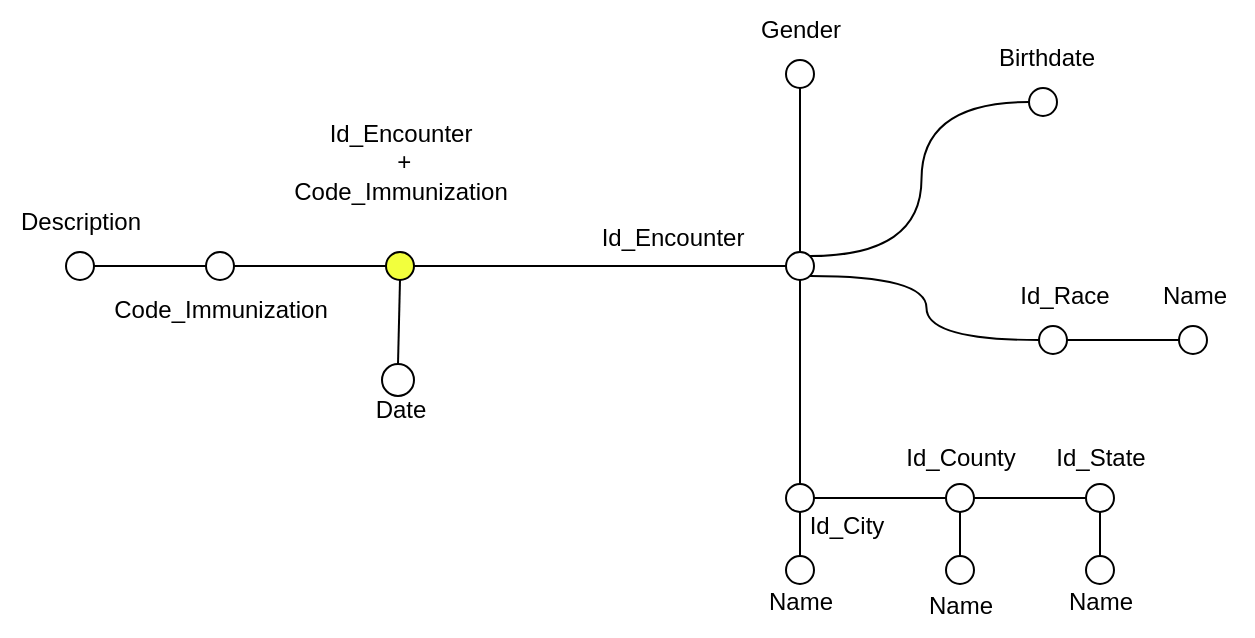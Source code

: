 <mxfile version="27.0.6">
  <diagram name="Pagina-1" id="cx_6HDBuHrfIQScLiOt2">
    <mxGraphModel dx="203" dy="138" grid="1" gridSize="10" guides="1" tooltips="1" connect="1" arrows="1" fold="1" page="1" pageScale="1" pageWidth="827" pageHeight="1169" math="0" shadow="0">
      <root>
        <mxCell id="0" />
        <mxCell id="1" parent="0" />
        <mxCell id="TT8PvJIZv531psWnPF57-1" value="" style="edgeStyle=orthogonalEdgeStyle;rounded=0;orthogonalLoop=1;jettySize=auto;html=1;endArrow=none;startFill=0;" edge="1" parent="1" source="TT8PvJIZv531psWnPF57-2" target="TT8PvJIZv531psWnPF57-9">
          <mxGeometry relative="1" as="geometry" />
        </mxCell>
        <mxCell id="TT8PvJIZv531psWnPF57-2" value="" style="ellipse;whiteSpace=wrap;html=1;aspect=fixed;fillColor=#F2FF3D;" vertex="1" parent="1">
          <mxGeometry x="473" y="752" width="14" height="14" as="geometry" />
        </mxCell>
        <mxCell id="TT8PvJIZv531psWnPF57-3" value="Id_Encounter&lt;div&gt;&amp;nbsp;+&lt;div&gt;Code_Immunization&lt;br&gt;&lt;/div&gt;&lt;/div&gt;" style="text;html=1;align=center;verticalAlign=middle;resizable=0;points=[];autosize=1;strokeColor=none;fillColor=none;" vertex="1" parent="1">
          <mxGeometry x="415" y="677" width="130" height="60" as="geometry" />
        </mxCell>
        <mxCell id="TT8PvJIZv531psWnPF57-194" style="edgeStyle=orthogonalEdgeStyle;rounded=0;orthogonalLoop=1;jettySize=auto;html=1;exitX=0.5;exitY=0;exitDx=0;exitDy=0;entryX=0.5;entryY=1;entryDx=0;entryDy=0;endArrow=none;startFill=0;" edge="1" parent="1" source="TT8PvJIZv531psWnPF57-9" target="TT8PvJIZv531psWnPF57-125">
          <mxGeometry relative="1" as="geometry" />
        </mxCell>
        <mxCell id="TT8PvJIZv531psWnPF57-195" style="rounded=0;orthogonalLoop=1;jettySize=auto;html=1;exitX=1;exitY=0;exitDx=0;exitDy=0;entryX=0;entryY=0.5;entryDx=0;entryDy=0;endArrow=none;startFill=0;edgeStyle=orthogonalEdgeStyle;curved=1;" edge="1" parent="1" source="TT8PvJIZv531psWnPF57-9" target="TT8PvJIZv531psWnPF57-123">
          <mxGeometry relative="1" as="geometry" />
        </mxCell>
        <mxCell id="TT8PvJIZv531psWnPF57-197" style="edgeStyle=orthogonalEdgeStyle;rounded=0;orthogonalLoop=1;jettySize=auto;html=1;exitX=0.5;exitY=1;exitDx=0;exitDy=0;entryX=0.5;entryY=0;entryDx=0;entryDy=0;endArrow=none;startFill=0;" edge="1" parent="1" source="TT8PvJIZv531psWnPF57-9" target="TT8PvJIZv531psWnPF57-52">
          <mxGeometry relative="1" as="geometry" />
        </mxCell>
        <mxCell id="TT8PvJIZv531psWnPF57-198" style="edgeStyle=orthogonalEdgeStyle;rounded=0;orthogonalLoop=1;jettySize=auto;html=1;exitX=1;exitY=1;exitDx=0;exitDy=0;entryX=0;entryY=0.5;entryDx=0;entryDy=0;curved=1;endArrow=none;startFill=0;" edge="1" parent="1" source="TT8PvJIZv531psWnPF57-9" target="TT8PvJIZv531psWnPF57-168">
          <mxGeometry relative="1" as="geometry" />
        </mxCell>
        <mxCell id="TT8PvJIZv531psWnPF57-9" value="" style="ellipse;whiteSpace=wrap;html=1;aspect=fixed;fillColor=#FFFFFF;" vertex="1" parent="1">
          <mxGeometry x="673" y="752" width="14" height="14" as="geometry" />
        </mxCell>
        <mxCell id="TT8PvJIZv531psWnPF57-10" style="rounded=0;orthogonalLoop=1;jettySize=auto;html=1;exitX=0.5;exitY=0;exitDx=0;exitDy=0;entryX=0.5;entryY=1;entryDx=0;entryDy=0;endArrow=none;startFill=0;" edge="1" parent="1" source="TT8PvJIZv531psWnPF57-11" target="TT8PvJIZv531psWnPF57-2">
          <mxGeometry relative="1" as="geometry" />
        </mxCell>
        <mxCell id="TT8PvJIZv531psWnPF57-11" value="" style="ellipse;whiteSpace=wrap;html=1;aspect=fixed;fillColor=#FFFFFF;" vertex="1" parent="1">
          <mxGeometry x="471" y="808" width="16" height="16" as="geometry" />
        </mxCell>
        <mxCell id="TT8PvJIZv531psWnPF57-12" value="Date" style="text;html=1;align=center;verticalAlign=middle;resizable=0;points=[];autosize=1;strokeColor=none;fillColor=none;" vertex="1" parent="1">
          <mxGeometry x="455" y="816" width="50" height="30" as="geometry" />
        </mxCell>
        <mxCell id="TT8PvJIZv531psWnPF57-13" style="edgeStyle=orthogonalEdgeStyle;rounded=0;orthogonalLoop=1;jettySize=auto;html=1;exitX=1;exitY=0.5;exitDx=0;exitDy=0;entryX=0;entryY=0.5;entryDx=0;entryDy=0;endArrow=none;startFill=0;" edge="1" parent="1" source="TT8PvJIZv531psWnPF57-14" target="TT8PvJIZv531psWnPF57-2">
          <mxGeometry relative="1" as="geometry" />
        </mxCell>
        <mxCell id="TT8PvJIZv531psWnPF57-14" value="" style="ellipse;whiteSpace=wrap;html=1;aspect=fixed;fillColor=#FFFFFF;" vertex="1" parent="1">
          <mxGeometry x="383" y="752" width="14" height="14" as="geometry" />
        </mxCell>
        <mxCell id="TT8PvJIZv531psWnPF57-15" value="Code_Immunization" style="text;html=1;align=center;verticalAlign=middle;resizable=0;points=[];autosize=1;strokeColor=none;fillColor=none;" vertex="1" parent="1">
          <mxGeometry x="325" y="766" width="130" height="30" as="geometry" />
        </mxCell>
        <mxCell id="TT8PvJIZv531psWnPF57-16" style="edgeStyle=orthogonalEdgeStyle;rounded=0;orthogonalLoop=1;jettySize=auto;html=1;entryX=0;entryY=0.5;entryDx=0;entryDy=0;endArrow=none;startFill=0;" edge="1" parent="1" source="TT8PvJIZv531psWnPF57-17" target="TT8PvJIZv531psWnPF57-14">
          <mxGeometry relative="1" as="geometry" />
        </mxCell>
        <mxCell id="TT8PvJIZv531psWnPF57-17" value="" style="ellipse;whiteSpace=wrap;html=1;aspect=fixed;fillColor=#FFFFFF;" vertex="1" parent="1">
          <mxGeometry x="313" y="752" width="14" height="14" as="geometry" />
        </mxCell>
        <mxCell id="TT8PvJIZv531psWnPF57-18" value="Description" style="text;html=1;align=center;verticalAlign=middle;resizable=0;points=[];autosize=1;strokeColor=none;fillColor=none;" vertex="1" parent="1">
          <mxGeometry x="280" y="722" width="80" height="30" as="geometry" />
        </mxCell>
        <mxCell id="TT8PvJIZv531psWnPF57-19" value="Id_Encounter" style="text;html=1;align=center;verticalAlign=middle;resizable=0;points=[];autosize=1;strokeColor=none;fillColor=none;" vertex="1" parent="1">
          <mxGeometry x="571" y="730" width="90" height="30" as="geometry" />
        </mxCell>
        <mxCell id="TT8PvJIZv531psWnPF57-51" style="edgeStyle=orthogonalEdgeStyle;rounded=0;orthogonalLoop=1;jettySize=auto;html=1;exitX=1;exitY=0.5;exitDx=0;exitDy=0;entryX=0;entryY=0.5;entryDx=0;entryDy=0;endArrow=none;startFill=0;" edge="1" parent="1" source="TT8PvJIZv531psWnPF57-52" target="TT8PvJIZv531psWnPF57-76">
          <mxGeometry relative="1" as="geometry" />
        </mxCell>
        <mxCell id="TT8PvJIZv531psWnPF57-52" value="" style="ellipse;whiteSpace=wrap;html=1;aspect=fixed;fillColor=#FFFFFF;" vertex="1" parent="1">
          <mxGeometry x="673" y="868" width="14" height="14" as="geometry" />
        </mxCell>
        <mxCell id="TT8PvJIZv531psWnPF57-70" value="Id_City" style="text;html=1;align=center;verticalAlign=middle;resizable=0;points=[];autosize=1;strokeColor=none;fillColor=none;" vertex="1" parent="1">
          <mxGeometry x="673" y="874" width="60" height="30" as="geometry" />
        </mxCell>
        <mxCell id="TT8PvJIZv531psWnPF57-71" style="edgeStyle=orthogonalEdgeStyle;rounded=0;orthogonalLoop=1;jettySize=auto;html=1;entryX=0.5;entryY=1;entryDx=0;entryDy=0;endArrow=none;startFill=0;" edge="1" parent="1" source="TT8PvJIZv531psWnPF57-72" target="TT8PvJIZv531psWnPF57-52">
          <mxGeometry relative="1" as="geometry" />
        </mxCell>
        <mxCell id="TT8PvJIZv531psWnPF57-72" value="" style="ellipse;whiteSpace=wrap;html=1;aspect=fixed;fillColor=#FFFFFF;" vertex="1" parent="1">
          <mxGeometry x="673" y="904" width="14" height="14" as="geometry" />
        </mxCell>
        <mxCell id="TT8PvJIZv531psWnPF57-73" value="Name" style="text;html=1;align=center;verticalAlign=middle;resizable=0;points=[];autosize=1;strokeColor=none;fillColor=none;" vertex="1" parent="1">
          <mxGeometry x="650" y="912" width="60" height="30" as="geometry" />
        </mxCell>
        <mxCell id="TT8PvJIZv531psWnPF57-74" style="edgeStyle=orthogonalEdgeStyle;rounded=0;orthogonalLoop=1;jettySize=auto;html=1;exitX=0.5;exitY=1;exitDx=0;exitDy=0;entryX=0.5;entryY=0;entryDx=0;entryDy=0;endArrow=none;startFill=0;" edge="1" parent="1" source="TT8PvJIZv531psWnPF57-76" target="TT8PvJIZv531psWnPF57-78">
          <mxGeometry relative="1" as="geometry" />
        </mxCell>
        <mxCell id="TT8PvJIZv531psWnPF57-75" style="edgeStyle=orthogonalEdgeStyle;rounded=0;orthogonalLoop=1;jettySize=auto;html=1;exitX=1;exitY=0.5;exitDx=0;exitDy=0;entryX=0;entryY=0.5;entryDx=0;entryDy=0;endArrow=none;startFill=0;" edge="1" parent="1" source="TT8PvJIZv531psWnPF57-76" target="TT8PvJIZv531psWnPF57-81">
          <mxGeometry relative="1" as="geometry" />
        </mxCell>
        <mxCell id="TT8PvJIZv531psWnPF57-76" value="" style="ellipse;whiteSpace=wrap;html=1;aspect=fixed;fillColor=#FFFFFF;" vertex="1" parent="1">
          <mxGeometry x="753" y="868" width="14" height="14" as="geometry" />
        </mxCell>
        <mxCell id="TT8PvJIZv531psWnPF57-77" value="Id_County" style="text;html=1;align=center;verticalAlign=middle;resizable=0;points=[];autosize=1;strokeColor=none;fillColor=none;" vertex="1" parent="1">
          <mxGeometry x="720" y="840" width="80" height="30" as="geometry" />
        </mxCell>
        <mxCell id="TT8PvJIZv531psWnPF57-78" value="" style="ellipse;whiteSpace=wrap;html=1;aspect=fixed;fillColor=#FFFFFF;" vertex="1" parent="1">
          <mxGeometry x="753" y="904" width="14" height="14" as="geometry" />
        </mxCell>
        <mxCell id="TT8PvJIZv531psWnPF57-79" value="Name" style="text;html=1;align=center;verticalAlign=middle;resizable=0;points=[];autosize=1;strokeColor=none;fillColor=none;" vertex="1" parent="1">
          <mxGeometry x="730" y="914" width="60" height="30" as="geometry" />
        </mxCell>
        <mxCell id="TT8PvJIZv531psWnPF57-80" style="edgeStyle=orthogonalEdgeStyle;rounded=0;orthogonalLoop=1;jettySize=auto;html=1;exitX=0.5;exitY=1;exitDx=0;exitDy=0;entryX=0.5;entryY=0;entryDx=0;entryDy=0;endArrow=none;startFill=0;" edge="1" parent="1" source="TT8PvJIZv531psWnPF57-81" target="TT8PvJIZv531psWnPF57-83">
          <mxGeometry relative="1" as="geometry" />
        </mxCell>
        <mxCell id="TT8PvJIZv531psWnPF57-81" value="" style="ellipse;whiteSpace=wrap;html=1;aspect=fixed;fillColor=#FFFFFF;" vertex="1" parent="1">
          <mxGeometry x="823" y="868" width="14" height="14" as="geometry" />
        </mxCell>
        <mxCell id="TT8PvJIZv531psWnPF57-82" value="Id_State" style="text;html=1;align=center;verticalAlign=middle;resizable=0;points=[];autosize=1;strokeColor=none;fillColor=none;" vertex="1" parent="1">
          <mxGeometry x="795" y="840" width="70" height="30" as="geometry" />
        </mxCell>
        <mxCell id="TT8PvJIZv531psWnPF57-83" value="" style="ellipse;whiteSpace=wrap;html=1;aspect=fixed;fillColor=#FFFFFF;" vertex="1" parent="1">
          <mxGeometry x="823" y="904" width="14" height="14" as="geometry" />
        </mxCell>
        <mxCell id="TT8PvJIZv531psWnPF57-84" value="Name" style="text;html=1;align=center;verticalAlign=middle;resizable=0;points=[];autosize=1;strokeColor=none;fillColor=none;" vertex="1" parent="1">
          <mxGeometry x="800" y="912" width="60" height="30" as="geometry" />
        </mxCell>
        <mxCell id="TT8PvJIZv531psWnPF57-123" value="" style="ellipse;whiteSpace=wrap;html=1;aspect=fixed;fillColor=#FFFFFF;" vertex="1" parent="1">
          <mxGeometry x="794.5" y="670" width="14" height="14" as="geometry" />
        </mxCell>
        <mxCell id="TT8PvJIZv531psWnPF57-125" value="" style="ellipse;whiteSpace=wrap;html=1;aspect=fixed;fillColor=#FFFFFF;" vertex="1" parent="1">
          <mxGeometry x="673" y="656" width="14" height="14" as="geometry" />
        </mxCell>
        <mxCell id="TT8PvJIZv531psWnPF57-128" value="Gender" style="text;html=1;align=center;verticalAlign=middle;resizable=0;points=[];autosize=1;strokeColor=none;fillColor=none;" vertex="1" parent="1">
          <mxGeometry x="650" y="626" width="60" height="30" as="geometry" />
        </mxCell>
        <mxCell id="TT8PvJIZv531psWnPF57-133" value="Birthdate" style="text;html=1;align=center;verticalAlign=middle;resizable=0;points=[];autosize=1;strokeColor=none;fillColor=none;" vertex="1" parent="1">
          <mxGeometry x="767.5" y="640" width="70" height="30" as="geometry" />
        </mxCell>
        <mxCell id="TT8PvJIZv531psWnPF57-167" style="edgeStyle=orthogonalEdgeStyle;rounded=0;orthogonalLoop=1;jettySize=auto;html=1;exitX=1;exitY=0.5;exitDx=0;exitDy=0;entryX=0;entryY=0.5;entryDx=0;entryDy=0;endArrow=none;startFill=0;" edge="1" parent="1" source="TT8PvJIZv531psWnPF57-168" target="TT8PvJIZv531psWnPF57-169">
          <mxGeometry relative="1" as="geometry" />
        </mxCell>
        <mxCell id="TT8PvJIZv531psWnPF57-168" value="" style="ellipse;whiteSpace=wrap;html=1;aspect=fixed;fillColor=#FFFFFF;" vertex="1" parent="1">
          <mxGeometry x="799.5" y="789" width="14" height="14" as="geometry" />
        </mxCell>
        <mxCell id="TT8PvJIZv531psWnPF57-169" value="" style="ellipse;whiteSpace=wrap;html=1;aspect=fixed;fillColor=#FFFFFF;" vertex="1" parent="1">
          <mxGeometry x="869.5" y="789" width="14" height="14" as="geometry" />
        </mxCell>
        <mxCell id="TT8PvJIZv531psWnPF57-173" value="Id_Race" style="text;html=1;align=center;verticalAlign=middle;resizable=0;points=[];autosize=1;strokeColor=none;fillColor=none;" vertex="1" parent="1">
          <mxGeometry x="776.5" y="759" width="70" height="30" as="geometry" />
        </mxCell>
        <mxCell id="TT8PvJIZv531psWnPF57-174" value="Name" style="text;html=1;align=center;verticalAlign=middle;resizable=0;points=[];autosize=1;strokeColor=none;fillColor=none;" vertex="1" parent="1">
          <mxGeometry x="846.5" y="759" width="60" height="30" as="geometry" />
        </mxCell>
      </root>
    </mxGraphModel>
  </diagram>
</mxfile>
